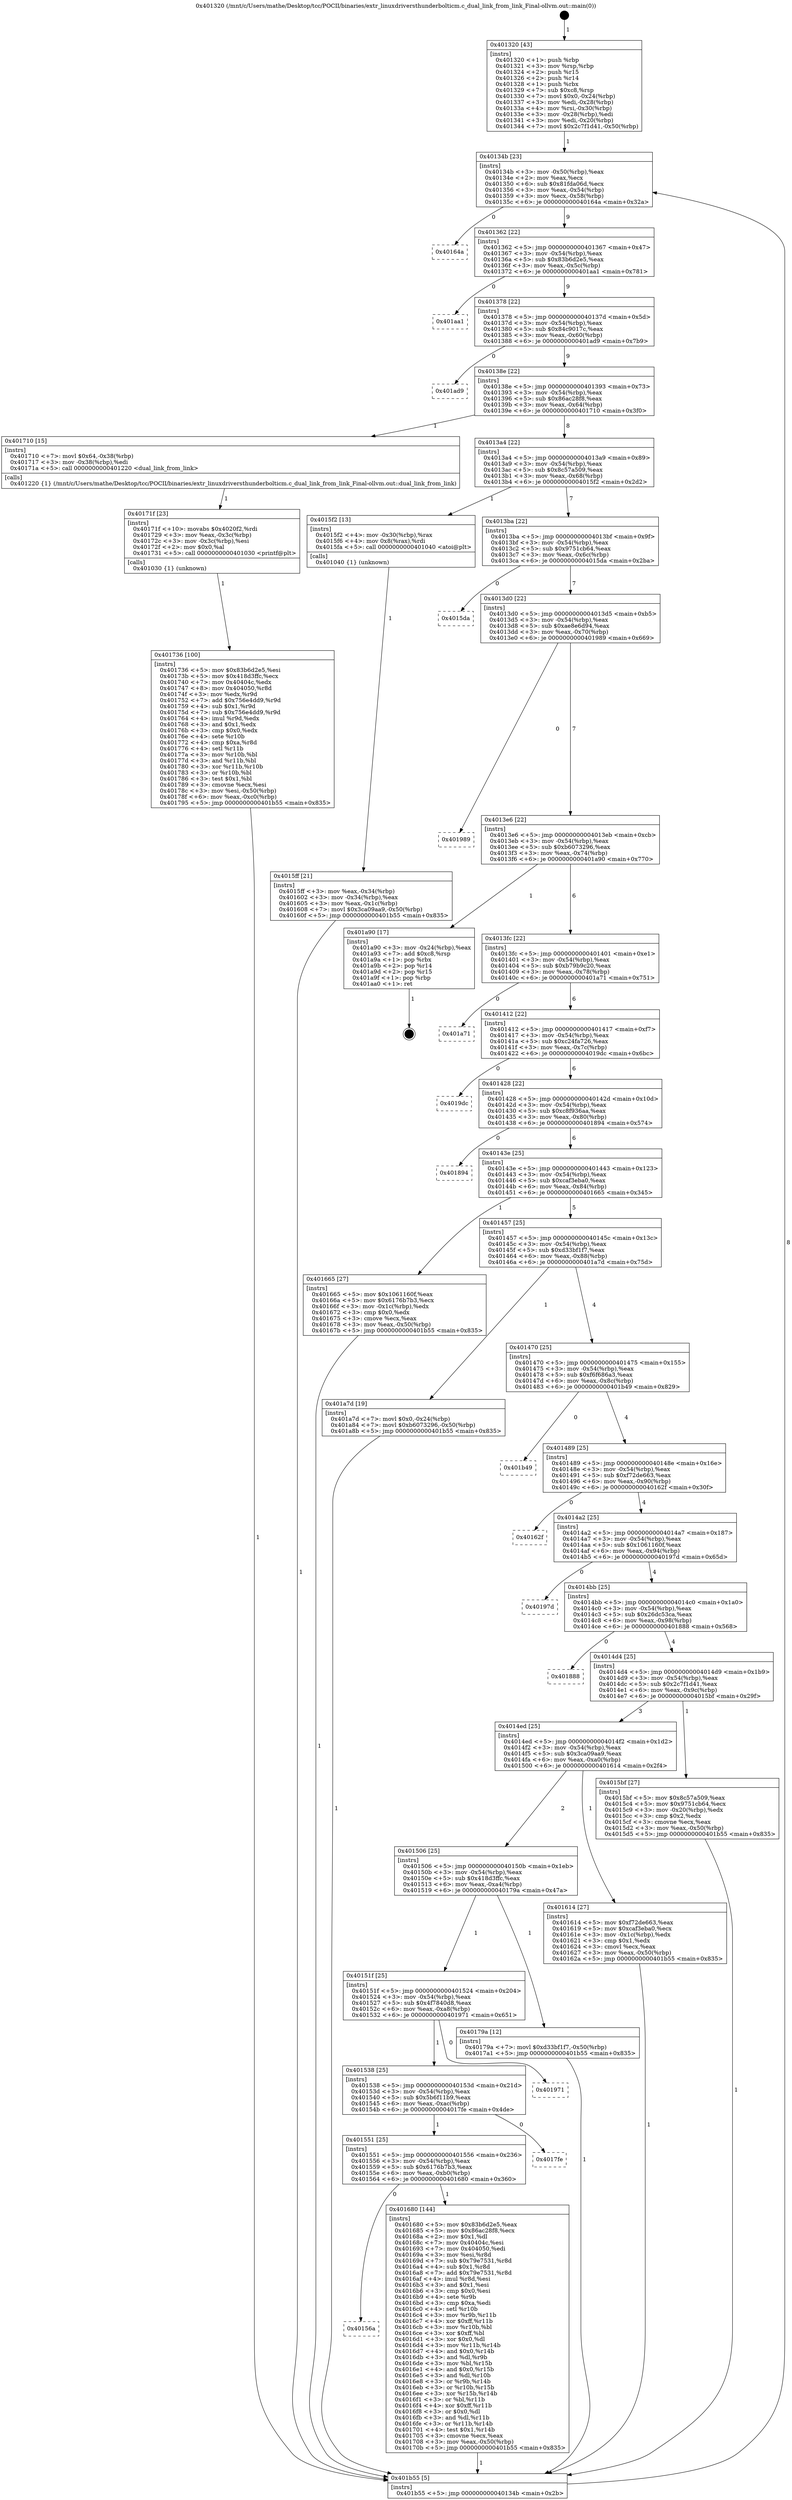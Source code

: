 digraph "0x401320" {
  label = "0x401320 (/mnt/c/Users/mathe/Desktop/tcc/POCII/binaries/extr_linuxdriversthunderbolticm.c_dual_link_from_link_Final-ollvm.out::main(0))"
  labelloc = "t"
  node[shape=record]

  Entry [label="",width=0.3,height=0.3,shape=circle,fillcolor=black,style=filled]
  "0x40134b" [label="{
     0x40134b [23]\l
     | [instrs]\l
     &nbsp;&nbsp;0x40134b \<+3\>: mov -0x50(%rbp),%eax\l
     &nbsp;&nbsp;0x40134e \<+2\>: mov %eax,%ecx\l
     &nbsp;&nbsp;0x401350 \<+6\>: sub $0x81fda06d,%ecx\l
     &nbsp;&nbsp;0x401356 \<+3\>: mov %eax,-0x54(%rbp)\l
     &nbsp;&nbsp;0x401359 \<+3\>: mov %ecx,-0x58(%rbp)\l
     &nbsp;&nbsp;0x40135c \<+6\>: je 000000000040164a \<main+0x32a\>\l
  }"]
  "0x40164a" [label="{
     0x40164a\l
  }", style=dashed]
  "0x401362" [label="{
     0x401362 [22]\l
     | [instrs]\l
     &nbsp;&nbsp;0x401362 \<+5\>: jmp 0000000000401367 \<main+0x47\>\l
     &nbsp;&nbsp;0x401367 \<+3\>: mov -0x54(%rbp),%eax\l
     &nbsp;&nbsp;0x40136a \<+5\>: sub $0x83b6d2e5,%eax\l
     &nbsp;&nbsp;0x40136f \<+3\>: mov %eax,-0x5c(%rbp)\l
     &nbsp;&nbsp;0x401372 \<+6\>: je 0000000000401aa1 \<main+0x781\>\l
  }"]
  Exit [label="",width=0.3,height=0.3,shape=circle,fillcolor=black,style=filled,peripheries=2]
  "0x401aa1" [label="{
     0x401aa1\l
  }", style=dashed]
  "0x401378" [label="{
     0x401378 [22]\l
     | [instrs]\l
     &nbsp;&nbsp;0x401378 \<+5\>: jmp 000000000040137d \<main+0x5d\>\l
     &nbsp;&nbsp;0x40137d \<+3\>: mov -0x54(%rbp),%eax\l
     &nbsp;&nbsp;0x401380 \<+5\>: sub $0x84c9017c,%eax\l
     &nbsp;&nbsp;0x401385 \<+3\>: mov %eax,-0x60(%rbp)\l
     &nbsp;&nbsp;0x401388 \<+6\>: je 0000000000401ad9 \<main+0x7b9\>\l
  }"]
  "0x401736" [label="{
     0x401736 [100]\l
     | [instrs]\l
     &nbsp;&nbsp;0x401736 \<+5\>: mov $0x83b6d2e5,%esi\l
     &nbsp;&nbsp;0x40173b \<+5\>: mov $0x418d3ffc,%ecx\l
     &nbsp;&nbsp;0x401740 \<+7\>: mov 0x40404c,%edx\l
     &nbsp;&nbsp;0x401747 \<+8\>: mov 0x404050,%r8d\l
     &nbsp;&nbsp;0x40174f \<+3\>: mov %edx,%r9d\l
     &nbsp;&nbsp;0x401752 \<+7\>: add $0x756e4dd9,%r9d\l
     &nbsp;&nbsp;0x401759 \<+4\>: sub $0x1,%r9d\l
     &nbsp;&nbsp;0x40175d \<+7\>: sub $0x756e4dd9,%r9d\l
     &nbsp;&nbsp;0x401764 \<+4\>: imul %r9d,%edx\l
     &nbsp;&nbsp;0x401768 \<+3\>: and $0x1,%edx\l
     &nbsp;&nbsp;0x40176b \<+3\>: cmp $0x0,%edx\l
     &nbsp;&nbsp;0x40176e \<+4\>: sete %r10b\l
     &nbsp;&nbsp;0x401772 \<+4\>: cmp $0xa,%r8d\l
     &nbsp;&nbsp;0x401776 \<+4\>: setl %r11b\l
     &nbsp;&nbsp;0x40177a \<+3\>: mov %r10b,%bl\l
     &nbsp;&nbsp;0x40177d \<+3\>: and %r11b,%bl\l
     &nbsp;&nbsp;0x401780 \<+3\>: xor %r11b,%r10b\l
     &nbsp;&nbsp;0x401783 \<+3\>: or %r10b,%bl\l
     &nbsp;&nbsp;0x401786 \<+3\>: test $0x1,%bl\l
     &nbsp;&nbsp;0x401789 \<+3\>: cmovne %ecx,%esi\l
     &nbsp;&nbsp;0x40178c \<+3\>: mov %esi,-0x50(%rbp)\l
     &nbsp;&nbsp;0x40178f \<+6\>: mov %eax,-0xc0(%rbp)\l
     &nbsp;&nbsp;0x401795 \<+5\>: jmp 0000000000401b55 \<main+0x835\>\l
  }"]
  "0x401ad9" [label="{
     0x401ad9\l
  }", style=dashed]
  "0x40138e" [label="{
     0x40138e [22]\l
     | [instrs]\l
     &nbsp;&nbsp;0x40138e \<+5\>: jmp 0000000000401393 \<main+0x73\>\l
     &nbsp;&nbsp;0x401393 \<+3\>: mov -0x54(%rbp),%eax\l
     &nbsp;&nbsp;0x401396 \<+5\>: sub $0x86ac28f8,%eax\l
     &nbsp;&nbsp;0x40139b \<+3\>: mov %eax,-0x64(%rbp)\l
     &nbsp;&nbsp;0x40139e \<+6\>: je 0000000000401710 \<main+0x3f0\>\l
  }"]
  "0x40171f" [label="{
     0x40171f [23]\l
     | [instrs]\l
     &nbsp;&nbsp;0x40171f \<+10\>: movabs $0x4020f2,%rdi\l
     &nbsp;&nbsp;0x401729 \<+3\>: mov %eax,-0x3c(%rbp)\l
     &nbsp;&nbsp;0x40172c \<+3\>: mov -0x3c(%rbp),%esi\l
     &nbsp;&nbsp;0x40172f \<+2\>: mov $0x0,%al\l
     &nbsp;&nbsp;0x401731 \<+5\>: call 0000000000401030 \<printf@plt\>\l
     | [calls]\l
     &nbsp;&nbsp;0x401030 \{1\} (unknown)\l
  }"]
  "0x401710" [label="{
     0x401710 [15]\l
     | [instrs]\l
     &nbsp;&nbsp;0x401710 \<+7\>: movl $0x64,-0x38(%rbp)\l
     &nbsp;&nbsp;0x401717 \<+3\>: mov -0x38(%rbp),%edi\l
     &nbsp;&nbsp;0x40171a \<+5\>: call 0000000000401220 \<dual_link_from_link\>\l
     | [calls]\l
     &nbsp;&nbsp;0x401220 \{1\} (/mnt/c/Users/mathe/Desktop/tcc/POCII/binaries/extr_linuxdriversthunderbolticm.c_dual_link_from_link_Final-ollvm.out::dual_link_from_link)\l
  }"]
  "0x4013a4" [label="{
     0x4013a4 [22]\l
     | [instrs]\l
     &nbsp;&nbsp;0x4013a4 \<+5\>: jmp 00000000004013a9 \<main+0x89\>\l
     &nbsp;&nbsp;0x4013a9 \<+3\>: mov -0x54(%rbp),%eax\l
     &nbsp;&nbsp;0x4013ac \<+5\>: sub $0x8c57a509,%eax\l
     &nbsp;&nbsp;0x4013b1 \<+3\>: mov %eax,-0x68(%rbp)\l
     &nbsp;&nbsp;0x4013b4 \<+6\>: je 00000000004015f2 \<main+0x2d2\>\l
  }"]
  "0x40156a" [label="{
     0x40156a\l
  }", style=dashed]
  "0x4015f2" [label="{
     0x4015f2 [13]\l
     | [instrs]\l
     &nbsp;&nbsp;0x4015f2 \<+4\>: mov -0x30(%rbp),%rax\l
     &nbsp;&nbsp;0x4015f6 \<+4\>: mov 0x8(%rax),%rdi\l
     &nbsp;&nbsp;0x4015fa \<+5\>: call 0000000000401040 \<atoi@plt\>\l
     | [calls]\l
     &nbsp;&nbsp;0x401040 \{1\} (unknown)\l
  }"]
  "0x4013ba" [label="{
     0x4013ba [22]\l
     | [instrs]\l
     &nbsp;&nbsp;0x4013ba \<+5\>: jmp 00000000004013bf \<main+0x9f\>\l
     &nbsp;&nbsp;0x4013bf \<+3\>: mov -0x54(%rbp),%eax\l
     &nbsp;&nbsp;0x4013c2 \<+5\>: sub $0x9751cb64,%eax\l
     &nbsp;&nbsp;0x4013c7 \<+3\>: mov %eax,-0x6c(%rbp)\l
     &nbsp;&nbsp;0x4013ca \<+6\>: je 00000000004015da \<main+0x2ba\>\l
  }"]
  "0x401680" [label="{
     0x401680 [144]\l
     | [instrs]\l
     &nbsp;&nbsp;0x401680 \<+5\>: mov $0x83b6d2e5,%eax\l
     &nbsp;&nbsp;0x401685 \<+5\>: mov $0x86ac28f8,%ecx\l
     &nbsp;&nbsp;0x40168a \<+2\>: mov $0x1,%dl\l
     &nbsp;&nbsp;0x40168c \<+7\>: mov 0x40404c,%esi\l
     &nbsp;&nbsp;0x401693 \<+7\>: mov 0x404050,%edi\l
     &nbsp;&nbsp;0x40169a \<+3\>: mov %esi,%r8d\l
     &nbsp;&nbsp;0x40169d \<+7\>: sub $0x79e7531,%r8d\l
     &nbsp;&nbsp;0x4016a4 \<+4\>: sub $0x1,%r8d\l
     &nbsp;&nbsp;0x4016a8 \<+7\>: add $0x79e7531,%r8d\l
     &nbsp;&nbsp;0x4016af \<+4\>: imul %r8d,%esi\l
     &nbsp;&nbsp;0x4016b3 \<+3\>: and $0x1,%esi\l
     &nbsp;&nbsp;0x4016b6 \<+3\>: cmp $0x0,%esi\l
     &nbsp;&nbsp;0x4016b9 \<+4\>: sete %r9b\l
     &nbsp;&nbsp;0x4016bd \<+3\>: cmp $0xa,%edi\l
     &nbsp;&nbsp;0x4016c0 \<+4\>: setl %r10b\l
     &nbsp;&nbsp;0x4016c4 \<+3\>: mov %r9b,%r11b\l
     &nbsp;&nbsp;0x4016c7 \<+4\>: xor $0xff,%r11b\l
     &nbsp;&nbsp;0x4016cb \<+3\>: mov %r10b,%bl\l
     &nbsp;&nbsp;0x4016ce \<+3\>: xor $0xff,%bl\l
     &nbsp;&nbsp;0x4016d1 \<+3\>: xor $0x0,%dl\l
     &nbsp;&nbsp;0x4016d4 \<+3\>: mov %r11b,%r14b\l
     &nbsp;&nbsp;0x4016d7 \<+4\>: and $0x0,%r14b\l
     &nbsp;&nbsp;0x4016db \<+3\>: and %dl,%r9b\l
     &nbsp;&nbsp;0x4016de \<+3\>: mov %bl,%r15b\l
     &nbsp;&nbsp;0x4016e1 \<+4\>: and $0x0,%r15b\l
     &nbsp;&nbsp;0x4016e5 \<+3\>: and %dl,%r10b\l
     &nbsp;&nbsp;0x4016e8 \<+3\>: or %r9b,%r14b\l
     &nbsp;&nbsp;0x4016eb \<+3\>: or %r10b,%r15b\l
     &nbsp;&nbsp;0x4016ee \<+3\>: xor %r15b,%r14b\l
     &nbsp;&nbsp;0x4016f1 \<+3\>: or %bl,%r11b\l
     &nbsp;&nbsp;0x4016f4 \<+4\>: xor $0xff,%r11b\l
     &nbsp;&nbsp;0x4016f8 \<+3\>: or $0x0,%dl\l
     &nbsp;&nbsp;0x4016fb \<+3\>: and %dl,%r11b\l
     &nbsp;&nbsp;0x4016fe \<+3\>: or %r11b,%r14b\l
     &nbsp;&nbsp;0x401701 \<+4\>: test $0x1,%r14b\l
     &nbsp;&nbsp;0x401705 \<+3\>: cmovne %ecx,%eax\l
     &nbsp;&nbsp;0x401708 \<+3\>: mov %eax,-0x50(%rbp)\l
     &nbsp;&nbsp;0x40170b \<+5\>: jmp 0000000000401b55 \<main+0x835\>\l
  }"]
  "0x4015da" [label="{
     0x4015da\l
  }", style=dashed]
  "0x4013d0" [label="{
     0x4013d0 [22]\l
     | [instrs]\l
     &nbsp;&nbsp;0x4013d0 \<+5\>: jmp 00000000004013d5 \<main+0xb5\>\l
     &nbsp;&nbsp;0x4013d5 \<+3\>: mov -0x54(%rbp),%eax\l
     &nbsp;&nbsp;0x4013d8 \<+5\>: sub $0xae8e6d94,%eax\l
     &nbsp;&nbsp;0x4013dd \<+3\>: mov %eax,-0x70(%rbp)\l
     &nbsp;&nbsp;0x4013e0 \<+6\>: je 0000000000401989 \<main+0x669\>\l
  }"]
  "0x401551" [label="{
     0x401551 [25]\l
     | [instrs]\l
     &nbsp;&nbsp;0x401551 \<+5\>: jmp 0000000000401556 \<main+0x236\>\l
     &nbsp;&nbsp;0x401556 \<+3\>: mov -0x54(%rbp),%eax\l
     &nbsp;&nbsp;0x401559 \<+5\>: sub $0x6176b7b3,%eax\l
     &nbsp;&nbsp;0x40155e \<+6\>: mov %eax,-0xb0(%rbp)\l
     &nbsp;&nbsp;0x401564 \<+6\>: je 0000000000401680 \<main+0x360\>\l
  }"]
  "0x401989" [label="{
     0x401989\l
  }", style=dashed]
  "0x4013e6" [label="{
     0x4013e6 [22]\l
     | [instrs]\l
     &nbsp;&nbsp;0x4013e6 \<+5\>: jmp 00000000004013eb \<main+0xcb\>\l
     &nbsp;&nbsp;0x4013eb \<+3\>: mov -0x54(%rbp),%eax\l
     &nbsp;&nbsp;0x4013ee \<+5\>: sub $0xb6073296,%eax\l
     &nbsp;&nbsp;0x4013f3 \<+3\>: mov %eax,-0x74(%rbp)\l
     &nbsp;&nbsp;0x4013f6 \<+6\>: je 0000000000401a90 \<main+0x770\>\l
  }"]
  "0x4017fe" [label="{
     0x4017fe\l
  }", style=dashed]
  "0x401a90" [label="{
     0x401a90 [17]\l
     | [instrs]\l
     &nbsp;&nbsp;0x401a90 \<+3\>: mov -0x24(%rbp),%eax\l
     &nbsp;&nbsp;0x401a93 \<+7\>: add $0xc8,%rsp\l
     &nbsp;&nbsp;0x401a9a \<+1\>: pop %rbx\l
     &nbsp;&nbsp;0x401a9b \<+2\>: pop %r14\l
     &nbsp;&nbsp;0x401a9d \<+2\>: pop %r15\l
     &nbsp;&nbsp;0x401a9f \<+1\>: pop %rbp\l
     &nbsp;&nbsp;0x401aa0 \<+1\>: ret\l
  }"]
  "0x4013fc" [label="{
     0x4013fc [22]\l
     | [instrs]\l
     &nbsp;&nbsp;0x4013fc \<+5\>: jmp 0000000000401401 \<main+0xe1\>\l
     &nbsp;&nbsp;0x401401 \<+3\>: mov -0x54(%rbp),%eax\l
     &nbsp;&nbsp;0x401404 \<+5\>: sub $0xb79b9c20,%eax\l
     &nbsp;&nbsp;0x401409 \<+3\>: mov %eax,-0x78(%rbp)\l
     &nbsp;&nbsp;0x40140c \<+6\>: je 0000000000401a71 \<main+0x751\>\l
  }"]
  "0x401538" [label="{
     0x401538 [25]\l
     | [instrs]\l
     &nbsp;&nbsp;0x401538 \<+5\>: jmp 000000000040153d \<main+0x21d\>\l
     &nbsp;&nbsp;0x40153d \<+3\>: mov -0x54(%rbp),%eax\l
     &nbsp;&nbsp;0x401540 \<+5\>: sub $0x5b6f11b9,%eax\l
     &nbsp;&nbsp;0x401545 \<+6\>: mov %eax,-0xac(%rbp)\l
     &nbsp;&nbsp;0x40154b \<+6\>: je 00000000004017fe \<main+0x4de\>\l
  }"]
  "0x401a71" [label="{
     0x401a71\l
  }", style=dashed]
  "0x401412" [label="{
     0x401412 [22]\l
     | [instrs]\l
     &nbsp;&nbsp;0x401412 \<+5\>: jmp 0000000000401417 \<main+0xf7\>\l
     &nbsp;&nbsp;0x401417 \<+3\>: mov -0x54(%rbp),%eax\l
     &nbsp;&nbsp;0x40141a \<+5\>: sub $0xc24fa726,%eax\l
     &nbsp;&nbsp;0x40141f \<+3\>: mov %eax,-0x7c(%rbp)\l
     &nbsp;&nbsp;0x401422 \<+6\>: je 00000000004019dc \<main+0x6bc\>\l
  }"]
  "0x401971" [label="{
     0x401971\l
  }", style=dashed]
  "0x4019dc" [label="{
     0x4019dc\l
  }", style=dashed]
  "0x401428" [label="{
     0x401428 [22]\l
     | [instrs]\l
     &nbsp;&nbsp;0x401428 \<+5\>: jmp 000000000040142d \<main+0x10d\>\l
     &nbsp;&nbsp;0x40142d \<+3\>: mov -0x54(%rbp),%eax\l
     &nbsp;&nbsp;0x401430 \<+5\>: sub $0xc8f936aa,%eax\l
     &nbsp;&nbsp;0x401435 \<+3\>: mov %eax,-0x80(%rbp)\l
     &nbsp;&nbsp;0x401438 \<+6\>: je 0000000000401894 \<main+0x574\>\l
  }"]
  "0x40151f" [label="{
     0x40151f [25]\l
     | [instrs]\l
     &nbsp;&nbsp;0x40151f \<+5\>: jmp 0000000000401524 \<main+0x204\>\l
     &nbsp;&nbsp;0x401524 \<+3\>: mov -0x54(%rbp),%eax\l
     &nbsp;&nbsp;0x401527 \<+5\>: sub $0x4f7840d8,%eax\l
     &nbsp;&nbsp;0x40152c \<+6\>: mov %eax,-0xa8(%rbp)\l
     &nbsp;&nbsp;0x401532 \<+6\>: je 0000000000401971 \<main+0x651\>\l
  }"]
  "0x401894" [label="{
     0x401894\l
  }", style=dashed]
  "0x40143e" [label="{
     0x40143e [25]\l
     | [instrs]\l
     &nbsp;&nbsp;0x40143e \<+5\>: jmp 0000000000401443 \<main+0x123\>\l
     &nbsp;&nbsp;0x401443 \<+3\>: mov -0x54(%rbp),%eax\l
     &nbsp;&nbsp;0x401446 \<+5\>: sub $0xcaf3eba0,%eax\l
     &nbsp;&nbsp;0x40144b \<+6\>: mov %eax,-0x84(%rbp)\l
     &nbsp;&nbsp;0x401451 \<+6\>: je 0000000000401665 \<main+0x345\>\l
  }"]
  "0x40179a" [label="{
     0x40179a [12]\l
     | [instrs]\l
     &nbsp;&nbsp;0x40179a \<+7\>: movl $0xd33bf1f7,-0x50(%rbp)\l
     &nbsp;&nbsp;0x4017a1 \<+5\>: jmp 0000000000401b55 \<main+0x835\>\l
  }"]
  "0x401665" [label="{
     0x401665 [27]\l
     | [instrs]\l
     &nbsp;&nbsp;0x401665 \<+5\>: mov $0x1061160f,%eax\l
     &nbsp;&nbsp;0x40166a \<+5\>: mov $0x6176b7b3,%ecx\l
     &nbsp;&nbsp;0x40166f \<+3\>: mov -0x1c(%rbp),%edx\l
     &nbsp;&nbsp;0x401672 \<+3\>: cmp $0x0,%edx\l
     &nbsp;&nbsp;0x401675 \<+3\>: cmove %ecx,%eax\l
     &nbsp;&nbsp;0x401678 \<+3\>: mov %eax,-0x50(%rbp)\l
     &nbsp;&nbsp;0x40167b \<+5\>: jmp 0000000000401b55 \<main+0x835\>\l
  }"]
  "0x401457" [label="{
     0x401457 [25]\l
     | [instrs]\l
     &nbsp;&nbsp;0x401457 \<+5\>: jmp 000000000040145c \<main+0x13c\>\l
     &nbsp;&nbsp;0x40145c \<+3\>: mov -0x54(%rbp),%eax\l
     &nbsp;&nbsp;0x40145f \<+5\>: sub $0xd33bf1f7,%eax\l
     &nbsp;&nbsp;0x401464 \<+6\>: mov %eax,-0x88(%rbp)\l
     &nbsp;&nbsp;0x40146a \<+6\>: je 0000000000401a7d \<main+0x75d\>\l
  }"]
  "0x401506" [label="{
     0x401506 [25]\l
     | [instrs]\l
     &nbsp;&nbsp;0x401506 \<+5\>: jmp 000000000040150b \<main+0x1eb\>\l
     &nbsp;&nbsp;0x40150b \<+3\>: mov -0x54(%rbp),%eax\l
     &nbsp;&nbsp;0x40150e \<+5\>: sub $0x418d3ffc,%eax\l
     &nbsp;&nbsp;0x401513 \<+6\>: mov %eax,-0xa4(%rbp)\l
     &nbsp;&nbsp;0x401519 \<+6\>: je 000000000040179a \<main+0x47a\>\l
  }"]
  "0x401a7d" [label="{
     0x401a7d [19]\l
     | [instrs]\l
     &nbsp;&nbsp;0x401a7d \<+7\>: movl $0x0,-0x24(%rbp)\l
     &nbsp;&nbsp;0x401a84 \<+7\>: movl $0xb6073296,-0x50(%rbp)\l
     &nbsp;&nbsp;0x401a8b \<+5\>: jmp 0000000000401b55 \<main+0x835\>\l
  }"]
  "0x401470" [label="{
     0x401470 [25]\l
     | [instrs]\l
     &nbsp;&nbsp;0x401470 \<+5\>: jmp 0000000000401475 \<main+0x155\>\l
     &nbsp;&nbsp;0x401475 \<+3\>: mov -0x54(%rbp),%eax\l
     &nbsp;&nbsp;0x401478 \<+5\>: sub $0xf6f686a3,%eax\l
     &nbsp;&nbsp;0x40147d \<+6\>: mov %eax,-0x8c(%rbp)\l
     &nbsp;&nbsp;0x401483 \<+6\>: je 0000000000401b49 \<main+0x829\>\l
  }"]
  "0x401614" [label="{
     0x401614 [27]\l
     | [instrs]\l
     &nbsp;&nbsp;0x401614 \<+5\>: mov $0xf72de663,%eax\l
     &nbsp;&nbsp;0x401619 \<+5\>: mov $0xcaf3eba0,%ecx\l
     &nbsp;&nbsp;0x40161e \<+3\>: mov -0x1c(%rbp),%edx\l
     &nbsp;&nbsp;0x401621 \<+3\>: cmp $0x1,%edx\l
     &nbsp;&nbsp;0x401624 \<+3\>: cmovl %ecx,%eax\l
     &nbsp;&nbsp;0x401627 \<+3\>: mov %eax,-0x50(%rbp)\l
     &nbsp;&nbsp;0x40162a \<+5\>: jmp 0000000000401b55 \<main+0x835\>\l
  }"]
  "0x401b49" [label="{
     0x401b49\l
  }", style=dashed]
  "0x401489" [label="{
     0x401489 [25]\l
     | [instrs]\l
     &nbsp;&nbsp;0x401489 \<+5\>: jmp 000000000040148e \<main+0x16e\>\l
     &nbsp;&nbsp;0x40148e \<+3\>: mov -0x54(%rbp),%eax\l
     &nbsp;&nbsp;0x401491 \<+5\>: sub $0xf72de663,%eax\l
     &nbsp;&nbsp;0x401496 \<+6\>: mov %eax,-0x90(%rbp)\l
     &nbsp;&nbsp;0x40149c \<+6\>: je 000000000040162f \<main+0x30f\>\l
  }"]
  "0x4015ff" [label="{
     0x4015ff [21]\l
     | [instrs]\l
     &nbsp;&nbsp;0x4015ff \<+3\>: mov %eax,-0x34(%rbp)\l
     &nbsp;&nbsp;0x401602 \<+3\>: mov -0x34(%rbp),%eax\l
     &nbsp;&nbsp;0x401605 \<+3\>: mov %eax,-0x1c(%rbp)\l
     &nbsp;&nbsp;0x401608 \<+7\>: movl $0x3ca09aa9,-0x50(%rbp)\l
     &nbsp;&nbsp;0x40160f \<+5\>: jmp 0000000000401b55 \<main+0x835\>\l
  }"]
  "0x40162f" [label="{
     0x40162f\l
  }", style=dashed]
  "0x4014a2" [label="{
     0x4014a2 [25]\l
     | [instrs]\l
     &nbsp;&nbsp;0x4014a2 \<+5\>: jmp 00000000004014a7 \<main+0x187\>\l
     &nbsp;&nbsp;0x4014a7 \<+3\>: mov -0x54(%rbp),%eax\l
     &nbsp;&nbsp;0x4014aa \<+5\>: sub $0x1061160f,%eax\l
     &nbsp;&nbsp;0x4014af \<+6\>: mov %eax,-0x94(%rbp)\l
     &nbsp;&nbsp;0x4014b5 \<+6\>: je 000000000040197d \<main+0x65d\>\l
  }"]
  "0x401320" [label="{
     0x401320 [43]\l
     | [instrs]\l
     &nbsp;&nbsp;0x401320 \<+1\>: push %rbp\l
     &nbsp;&nbsp;0x401321 \<+3\>: mov %rsp,%rbp\l
     &nbsp;&nbsp;0x401324 \<+2\>: push %r15\l
     &nbsp;&nbsp;0x401326 \<+2\>: push %r14\l
     &nbsp;&nbsp;0x401328 \<+1\>: push %rbx\l
     &nbsp;&nbsp;0x401329 \<+7\>: sub $0xc8,%rsp\l
     &nbsp;&nbsp;0x401330 \<+7\>: movl $0x0,-0x24(%rbp)\l
     &nbsp;&nbsp;0x401337 \<+3\>: mov %edi,-0x28(%rbp)\l
     &nbsp;&nbsp;0x40133a \<+4\>: mov %rsi,-0x30(%rbp)\l
     &nbsp;&nbsp;0x40133e \<+3\>: mov -0x28(%rbp),%edi\l
     &nbsp;&nbsp;0x401341 \<+3\>: mov %edi,-0x20(%rbp)\l
     &nbsp;&nbsp;0x401344 \<+7\>: movl $0x2c7f1d41,-0x50(%rbp)\l
  }"]
  "0x40197d" [label="{
     0x40197d\l
  }", style=dashed]
  "0x4014bb" [label="{
     0x4014bb [25]\l
     | [instrs]\l
     &nbsp;&nbsp;0x4014bb \<+5\>: jmp 00000000004014c0 \<main+0x1a0\>\l
     &nbsp;&nbsp;0x4014c0 \<+3\>: mov -0x54(%rbp),%eax\l
     &nbsp;&nbsp;0x4014c3 \<+5\>: sub $0x26dc53ca,%eax\l
     &nbsp;&nbsp;0x4014c8 \<+6\>: mov %eax,-0x98(%rbp)\l
     &nbsp;&nbsp;0x4014ce \<+6\>: je 0000000000401888 \<main+0x568\>\l
  }"]
  "0x401b55" [label="{
     0x401b55 [5]\l
     | [instrs]\l
     &nbsp;&nbsp;0x401b55 \<+5\>: jmp 000000000040134b \<main+0x2b\>\l
  }"]
  "0x401888" [label="{
     0x401888\l
  }", style=dashed]
  "0x4014d4" [label="{
     0x4014d4 [25]\l
     | [instrs]\l
     &nbsp;&nbsp;0x4014d4 \<+5\>: jmp 00000000004014d9 \<main+0x1b9\>\l
     &nbsp;&nbsp;0x4014d9 \<+3\>: mov -0x54(%rbp),%eax\l
     &nbsp;&nbsp;0x4014dc \<+5\>: sub $0x2c7f1d41,%eax\l
     &nbsp;&nbsp;0x4014e1 \<+6\>: mov %eax,-0x9c(%rbp)\l
     &nbsp;&nbsp;0x4014e7 \<+6\>: je 00000000004015bf \<main+0x29f\>\l
  }"]
  "0x4014ed" [label="{
     0x4014ed [25]\l
     | [instrs]\l
     &nbsp;&nbsp;0x4014ed \<+5\>: jmp 00000000004014f2 \<main+0x1d2\>\l
     &nbsp;&nbsp;0x4014f2 \<+3\>: mov -0x54(%rbp),%eax\l
     &nbsp;&nbsp;0x4014f5 \<+5\>: sub $0x3ca09aa9,%eax\l
     &nbsp;&nbsp;0x4014fa \<+6\>: mov %eax,-0xa0(%rbp)\l
     &nbsp;&nbsp;0x401500 \<+6\>: je 0000000000401614 \<main+0x2f4\>\l
  }"]
  "0x4015bf" [label="{
     0x4015bf [27]\l
     | [instrs]\l
     &nbsp;&nbsp;0x4015bf \<+5\>: mov $0x8c57a509,%eax\l
     &nbsp;&nbsp;0x4015c4 \<+5\>: mov $0x9751cb64,%ecx\l
     &nbsp;&nbsp;0x4015c9 \<+3\>: mov -0x20(%rbp),%edx\l
     &nbsp;&nbsp;0x4015cc \<+3\>: cmp $0x2,%edx\l
     &nbsp;&nbsp;0x4015cf \<+3\>: cmovne %ecx,%eax\l
     &nbsp;&nbsp;0x4015d2 \<+3\>: mov %eax,-0x50(%rbp)\l
     &nbsp;&nbsp;0x4015d5 \<+5\>: jmp 0000000000401b55 \<main+0x835\>\l
  }"]
  Entry -> "0x401320" [label=" 1"]
  "0x40134b" -> "0x40164a" [label=" 0"]
  "0x40134b" -> "0x401362" [label=" 9"]
  "0x401a90" -> Exit [label=" 1"]
  "0x401362" -> "0x401aa1" [label=" 0"]
  "0x401362" -> "0x401378" [label=" 9"]
  "0x401a7d" -> "0x401b55" [label=" 1"]
  "0x401378" -> "0x401ad9" [label=" 0"]
  "0x401378" -> "0x40138e" [label=" 9"]
  "0x40179a" -> "0x401b55" [label=" 1"]
  "0x40138e" -> "0x401710" [label=" 1"]
  "0x40138e" -> "0x4013a4" [label=" 8"]
  "0x401736" -> "0x401b55" [label=" 1"]
  "0x4013a4" -> "0x4015f2" [label=" 1"]
  "0x4013a4" -> "0x4013ba" [label=" 7"]
  "0x40171f" -> "0x401736" [label=" 1"]
  "0x4013ba" -> "0x4015da" [label=" 0"]
  "0x4013ba" -> "0x4013d0" [label=" 7"]
  "0x401710" -> "0x40171f" [label=" 1"]
  "0x4013d0" -> "0x401989" [label=" 0"]
  "0x4013d0" -> "0x4013e6" [label=" 7"]
  "0x401551" -> "0x40156a" [label=" 0"]
  "0x4013e6" -> "0x401a90" [label=" 1"]
  "0x4013e6" -> "0x4013fc" [label=" 6"]
  "0x401551" -> "0x401680" [label=" 1"]
  "0x4013fc" -> "0x401a71" [label=" 0"]
  "0x4013fc" -> "0x401412" [label=" 6"]
  "0x401538" -> "0x401551" [label=" 1"]
  "0x401412" -> "0x4019dc" [label=" 0"]
  "0x401412" -> "0x401428" [label=" 6"]
  "0x401538" -> "0x4017fe" [label=" 0"]
  "0x401428" -> "0x401894" [label=" 0"]
  "0x401428" -> "0x40143e" [label=" 6"]
  "0x40151f" -> "0x401538" [label=" 1"]
  "0x40143e" -> "0x401665" [label=" 1"]
  "0x40143e" -> "0x401457" [label=" 5"]
  "0x40151f" -> "0x401971" [label=" 0"]
  "0x401457" -> "0x401a7d" [label=" 1"]
  "0x401457" -> "0x401470" [label=" 4"]
  "0x401506" -> "0x40151f" [label=" 1"]
  "0x401470" -> "0x401b49" [label=" 0"]
  "0x401470" -> "0x401489" [label=" 4"]
  "0x401506" -> "0x40179a" [label=" 1"]
  "0x401489" -> "0x40162f" [label=" 0"]
  "0x401489" -> "0x4014a2" [label=" 4"]
  "0x401665" -> "0x401b55" [label=" 1"]
  "0x4014a2" -> "0x40197d" [label=" 0"]
  "0x4014a2" -> "0x4014bb" [label=" 4"]
  "0x401614" -> "0x401b55" [label=" 1"]
  "0x4014bb" -> "0x401888" [label=" 0"]
  "0x4014bb" -> "0x4014d4" [label=" 4"]
  "0x4014ed" -> "0x401506" [label=" 2"]
  "0x4014d4" -> "0x4015bf" [label=" 1"]
  "0x4014d4" -> "0x4014ed" [label=" 3"]
  "0x4015bf" -> "0x401b55" [label=" 1"]
  "0x401320" -> "0x40134b" [label=" 1"]
  "0x401b55" -> "0x40134b" [label=" 8"]
  "0x4015f2" -> "0x4015ff" [label=" 1"]
  "0x4015ff" -> "0x401b55" [label=" 1"]
  "0x401680" -> "0x401b55" [label=" 1"]
  "0x4014ed" -> "0x401614" [label=" 1"]
}
